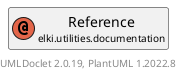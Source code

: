 @startuml
    remove .*\.(Instance|Par|Parameterizer|Factory)$
    set namespaceSeparator none
    hide empty fields
    hide empty methods

    annotation "<size:14>Reference\n<size:10>elki.utilities.documentation" as elki.utilities.documentation.Reference [[Reference.html]]

    center footer UMLDoclet 2.0.19, PlantUML 1.2022.8
@enduml
